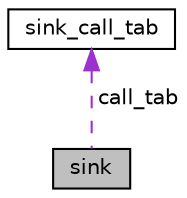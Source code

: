 digraph "sink"
{
 // LATEX_PDF_SIZE
  edge [fontname="Helvetica",fontsize="10",labelfontname="Helvetica",labelfontsize="10"];
  node [fontname="Helvetica",fontsize="10",shape=record];
  Node1 [label="sink",height=0.2,width=0.4,color="black", fillcolor="grey75", style="filled", fontcolor="black",tooltip="Base abstract class for data sink classes."];
  Node2 -> Node1 [dir="back",color="darkorchid3",fontsize="10",style="dashed",label=" call_tab" ,fontname="Helvetica"];
  Node2 [label="sink_call_tab",height=0.2,width=0.4,color="black", fillcolor="white", style="filled",URL="$structsink__call__tab.html",tooltip="A virtual method table struct."];
}
